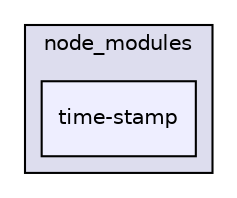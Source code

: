 digraph "gulp-src/node_modules/gulp-html-to-json/node_modules/gulp-util/node_modules/fancy-log/node_modules/time-stamp" {
  compound=true
  node [ fontsize="10", fontname="Helvetica"];
  edge [ labelfontsize="10", labelfontname="Helvetica"];
  subgraph clusterdir_530fdea8cfa7755de614ee62aec9b500 {
    graph [ bgcolor="#ddddee", pencolor="black", label="node_modules" fontname="Helvetica", fontsize="10", URL="dir_530fdea8cfa7755de614ee62aec9b500.html"]
  dir_042c17497cd1873079885025ecf15e47 [shape=box, label="time-stamp", style="filled", fillcolor="#eeeeff", pencolor="black", URL="dir_042c17497cd1873079885025ecf15e47.html"];
  }
}
